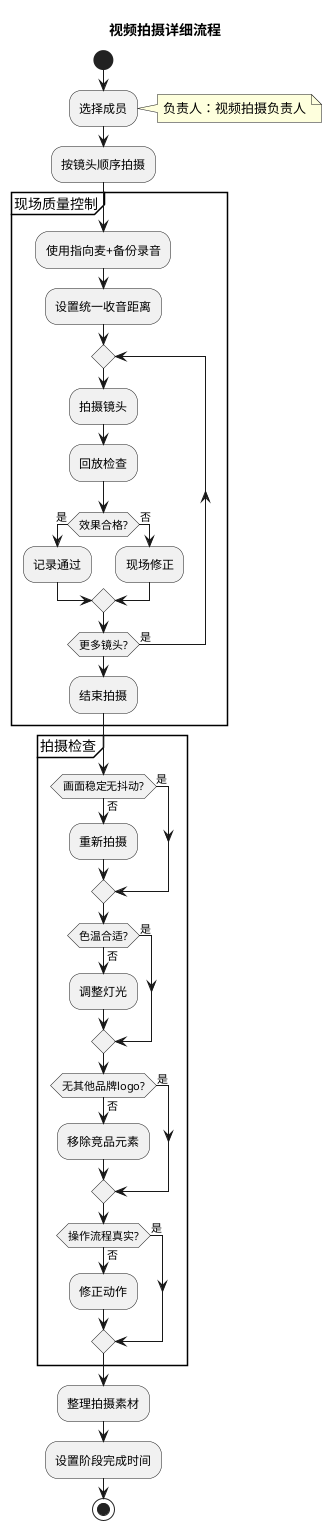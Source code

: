 @startuml shooting.puml

title 视频拍摄详细流程

start

:选择成员;
note right: 负责人：视频拍摄负责人

:按镜头顺序拍摄;

partition "现场质量控制" {
  :使用指向麦+备份录音;
  :设置统一收音距离;
  
  repeat
    :拍摄镜头;
    :回放检查;
    if (效果合格?) then (是)
      :记录通过;
    else (否)
      :现场修正;
    endif
  repeat while (更多镜头?) is (是)
  ->;
  :结束拍摄;
}

partition "拍摄检查" {
  if (画面稳定无抖动?) then (是)
  else (否)
    :重新拍摄;
  endif
  
  if (色温合适?) then (是)
  else (否)
    :调整灯光;
  endif
  
  if (无其他品牌logo?) then (是)
  else (否)
    :移除竞品元素;
  endif
  
  if (操作流程真实?) then (是)
  else (否)
    :修正动作;
  endif
}

:整理拍摄素材;
:设置阶段完成时间;

stop

@enduml